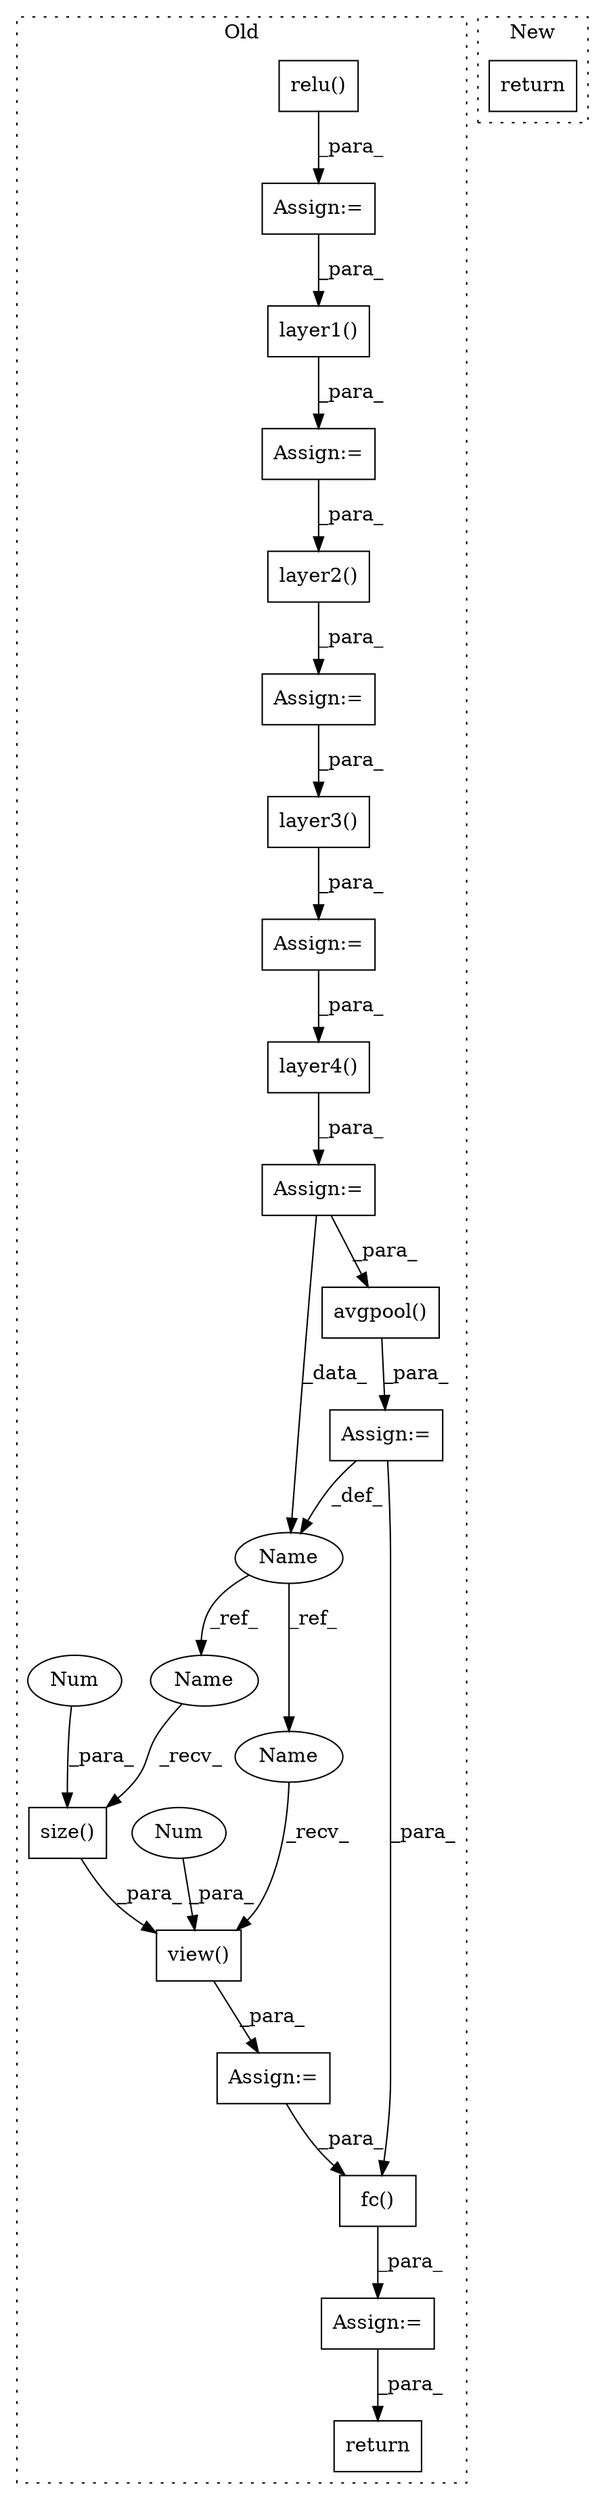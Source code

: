 digraph G {
subgraph cluster0 {
1 [label="relu()" a="75" s="4315,4326" l="10,1" shape="box"];
3 [label="Assign:=" a="68" s="4337" l="3" shape="box"];
4 [label="return" a="93" s="4833" l="7" shape="box"];
5 [label="Assign:=" a="68" s="4714" l="3" shape="box"];
6 [label="Assign:=" a="68" s="4508" l="3" shape="box"];
7 [label="Assign:=" a="68" s="4777" l="3" shape="box"];
8 [label="Assign:=" a="68" s="4382" l="3" shape="box"];
9 [label="Assign:=" a="68" s="4445" l="3" shape="box"];
10 [label="view()" a="75" s="4780,4800" l="7,1" shape="box"];
11 [label="layer2()" a="75" s="4448,4461" l="12,1" shape="box"];
12 [label="Name" a="87" s="4713" l="1" shape="ellipse"];
13 [label="size()" a="75" s="4787,4795" l="7,1" shape="box"];
14 [label="Num" a="76" s="4798" l="2" shape="ellipse"];
15 [label="Num" a="76" s="4794" l="1" shape="ellipse"];
16 [label="layer1()" a="75" s="4385,4398" l="12,1" shape="box"];
17 [label="layer3()" a="75" s="4511,4524" l="12,1" shape="box"];
18 [label="Assign:=" a="68" s="4590" l="3" shape="box"];
19 [label="layer4()" a="75" s="4593,4606" l="12,1" shape="box"];
20 [label="Assign:=" a="68" s="4811" l="3" shape="box"];
21 [label="fc()" a="75" s="4814,4823" l="8,1" shape="box"];
22 [label="avgpool()" a="75" s="4717,4731" l="13,1" shape="box"];
23 [label="Name" a="87" s="4780" l="1" shape="ellipse"];
24 [label="Name" a="87" s="4787" l="1" shape="ellipse"];
label = "Old";
style="dotted";
}
subgraph cluster1 {
2 [label="return" a="93" s="6415" l="7" shape="box"];
label = "New";
style="dotted";
}
1 -> 3 [label="_para_"];
3 -> 16 [label="_para_"];
5 -> 12 [label="_def_"];
5 -> 21 [label="_para_"];
6 -> 19 [label="_para_"];
7 -> 21 [label="_para_"];
8 -> 11 [label="_para_"];
9 -> 17 [label="_para_"];
10 -> 7 [label="_para_"];
11 -> 9 [label="_para_"];
12 -> 24 [label="_ref_"];
12 -> 23 [label="_ref_"];
13 -> 10 [label="_para_"];
14 -> 10 [label="_para_"];
15 -> 13 [label="_para_"];
16 -> 8 [label="_para_"];
17 -> 6 [label="_para_"];
18 -> 12 [label="_data_"];
18 -> 22 [label="_para_"];
19 -> 18 [label="_para_"];
20 -> 4 [label="_para_"];
21 -> 20 [label="_para_"];
22 -> 5 [label="_para_"];
23 -> 10 [label="_recv_"];
24 -> 13 [label="_recv_"];
}